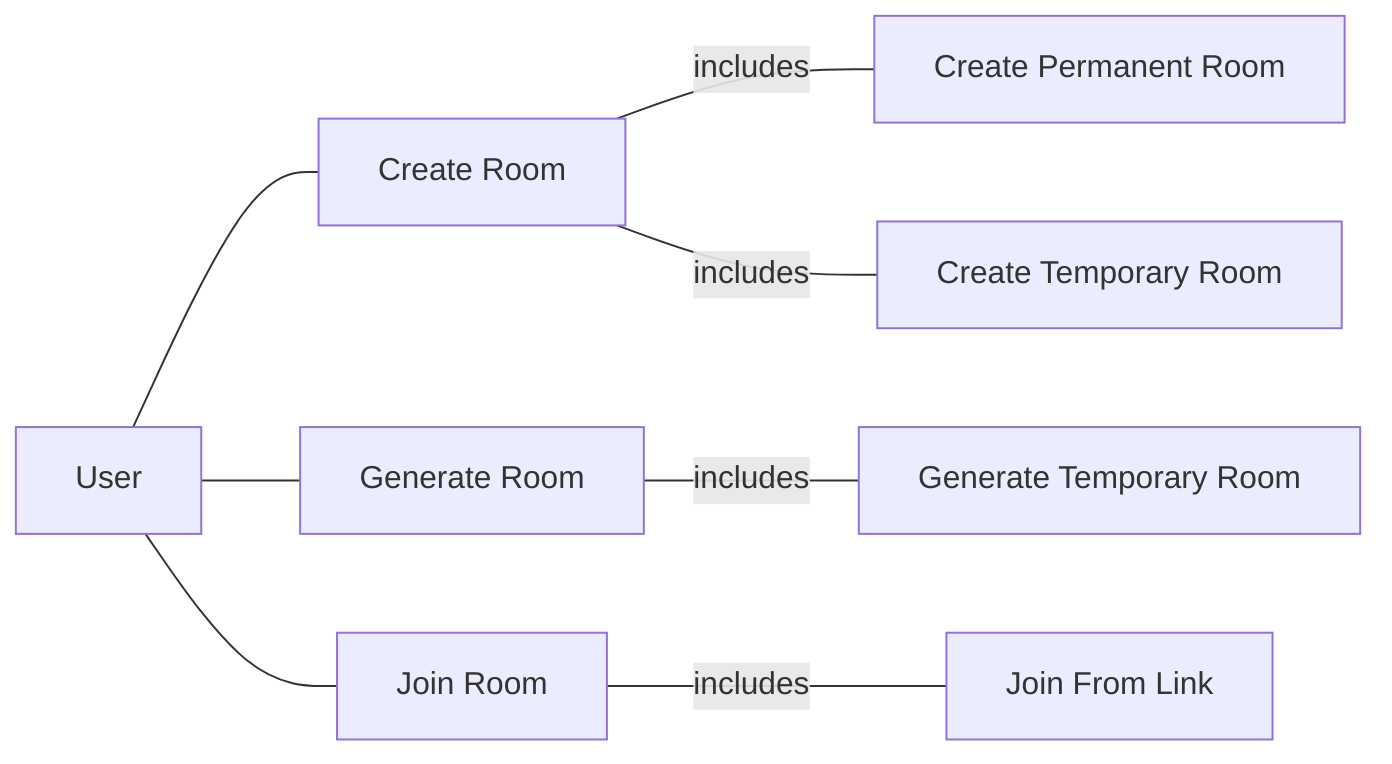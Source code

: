 graph LR
  User[User] --- createRoom[Create Room]
  User --- generateRoom[Generate Room]
  User --- joinRoom[Join Room]
  createRoom ---|includes| createTemp[Create Permanent Room] 
  createRoom ---|includes| createPerm[Create Temporary Room]
  generateRoom ---|includes| generateTemp[Generate Temporary Room]
  joinRoom ---|includes| joinLink[Join From Link]